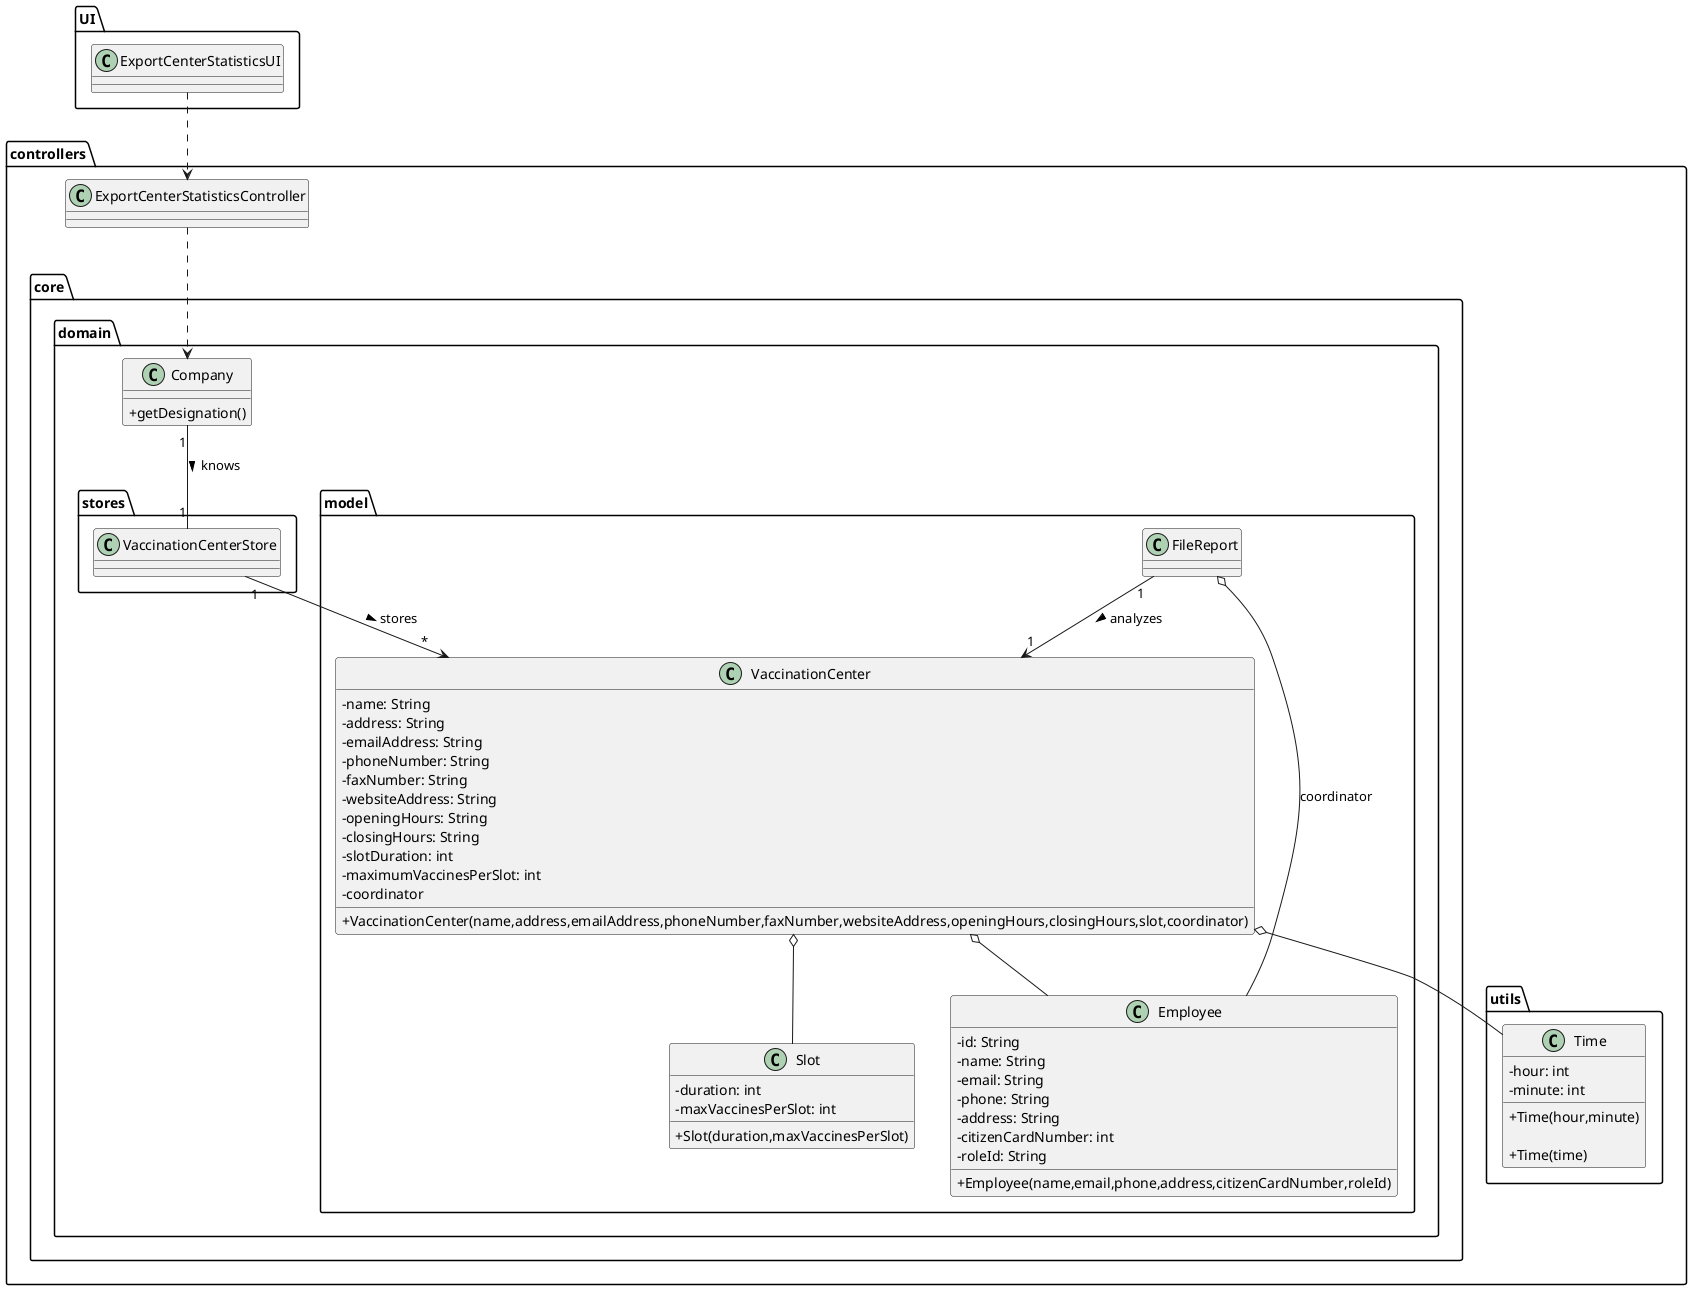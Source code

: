 @startuml US15_CD
skinparam classAttributeIconSize 0

package UI {
class ExportCenterStatisticsUI {}
}

package controllers {
     class ExportCenterStatisticsController {

     }

   package utils {
     class Time {
       - hour: int
       - minute: int
       +Time(hour,minute)

       +Time(time)
     }
   }


package core {
  package domain {

class Company {
    +getDesignation()
}

    package model {

class FileReport {}

class VaccinationCenter {
    - name: String
    - address: String
    - emailAddress: String
    - phoneNumber: String
    - faxNumber: String
    - websiteAddress: String
    - openingHours: String
    - closingHours: String
    - slotDuration: int
    - maximumVaccinesPerSlot: int
    - coordinator
        
    +VaccinationCenter(name,address,emailAddress,phoneNumber,faxNumber,websiteAddress,openingHours,closingHours,slot,coordinator)
}


class Employee {
    -id: String 
    -name: String 
    -email: String 
    -phone: String 
    -address: String 
    -citizenCardNumber: int 
    -roleId: String 

    +Employee(name,email,phone,address,citizenCardNumber,roleId)
}

class Slot {
    -duration: int
    -maxVaccinesPerSlot: int

    +Slot(duration,maxVaccinesPerSlot)
}

}

package stores {
      class VaccinationCenterStore {}
      }
    }





ExportCenterStatisticsUI ..> ExportCenterStatisticsController

ExportCenterStatisticsController ..> Company

Company "1" -- "1" VaccinationCenterStore : knows >

VaccinationCenter o-- Employee
VaccinationCenter o-- Time 
VaccinationCenter o-- Slot
Employee --o FileReport : coordinator
FileReport "1" --> "1" VaccinationCenter : analyzes >

VaccinationCenterStore "1" --> "*" VaccinationCenter : stores >
@enduml
